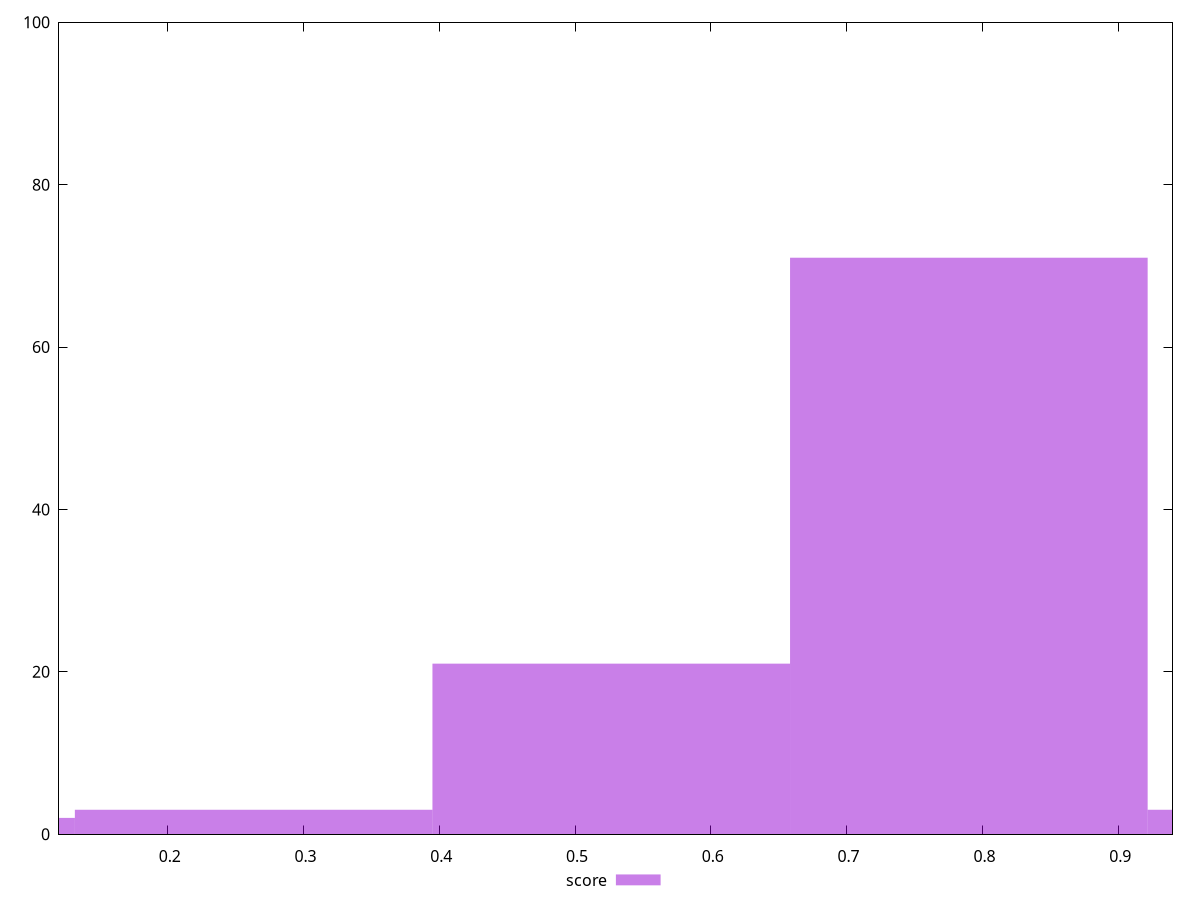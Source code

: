 reset

$score <<EOF
0.7900320723436651 71
0.5266880482291101 21
0.26334402411455504 3
0 2
1.0533760964582202 3
EOF

set key outside below
set boxwidth 0.26334402411455504
set xrange [0.12:0.94]
set yrange [0:100]
set trange [0:100]
set style fill transparent solid 0.5 noborder
set terminal svg size 640, 490 enhanced background rgb 'white'
set output "reprap/first-contentful-paint/samples/pages+cached+noexternal/score/histogram.svg"

plot $score title "score" with boxes

reset
